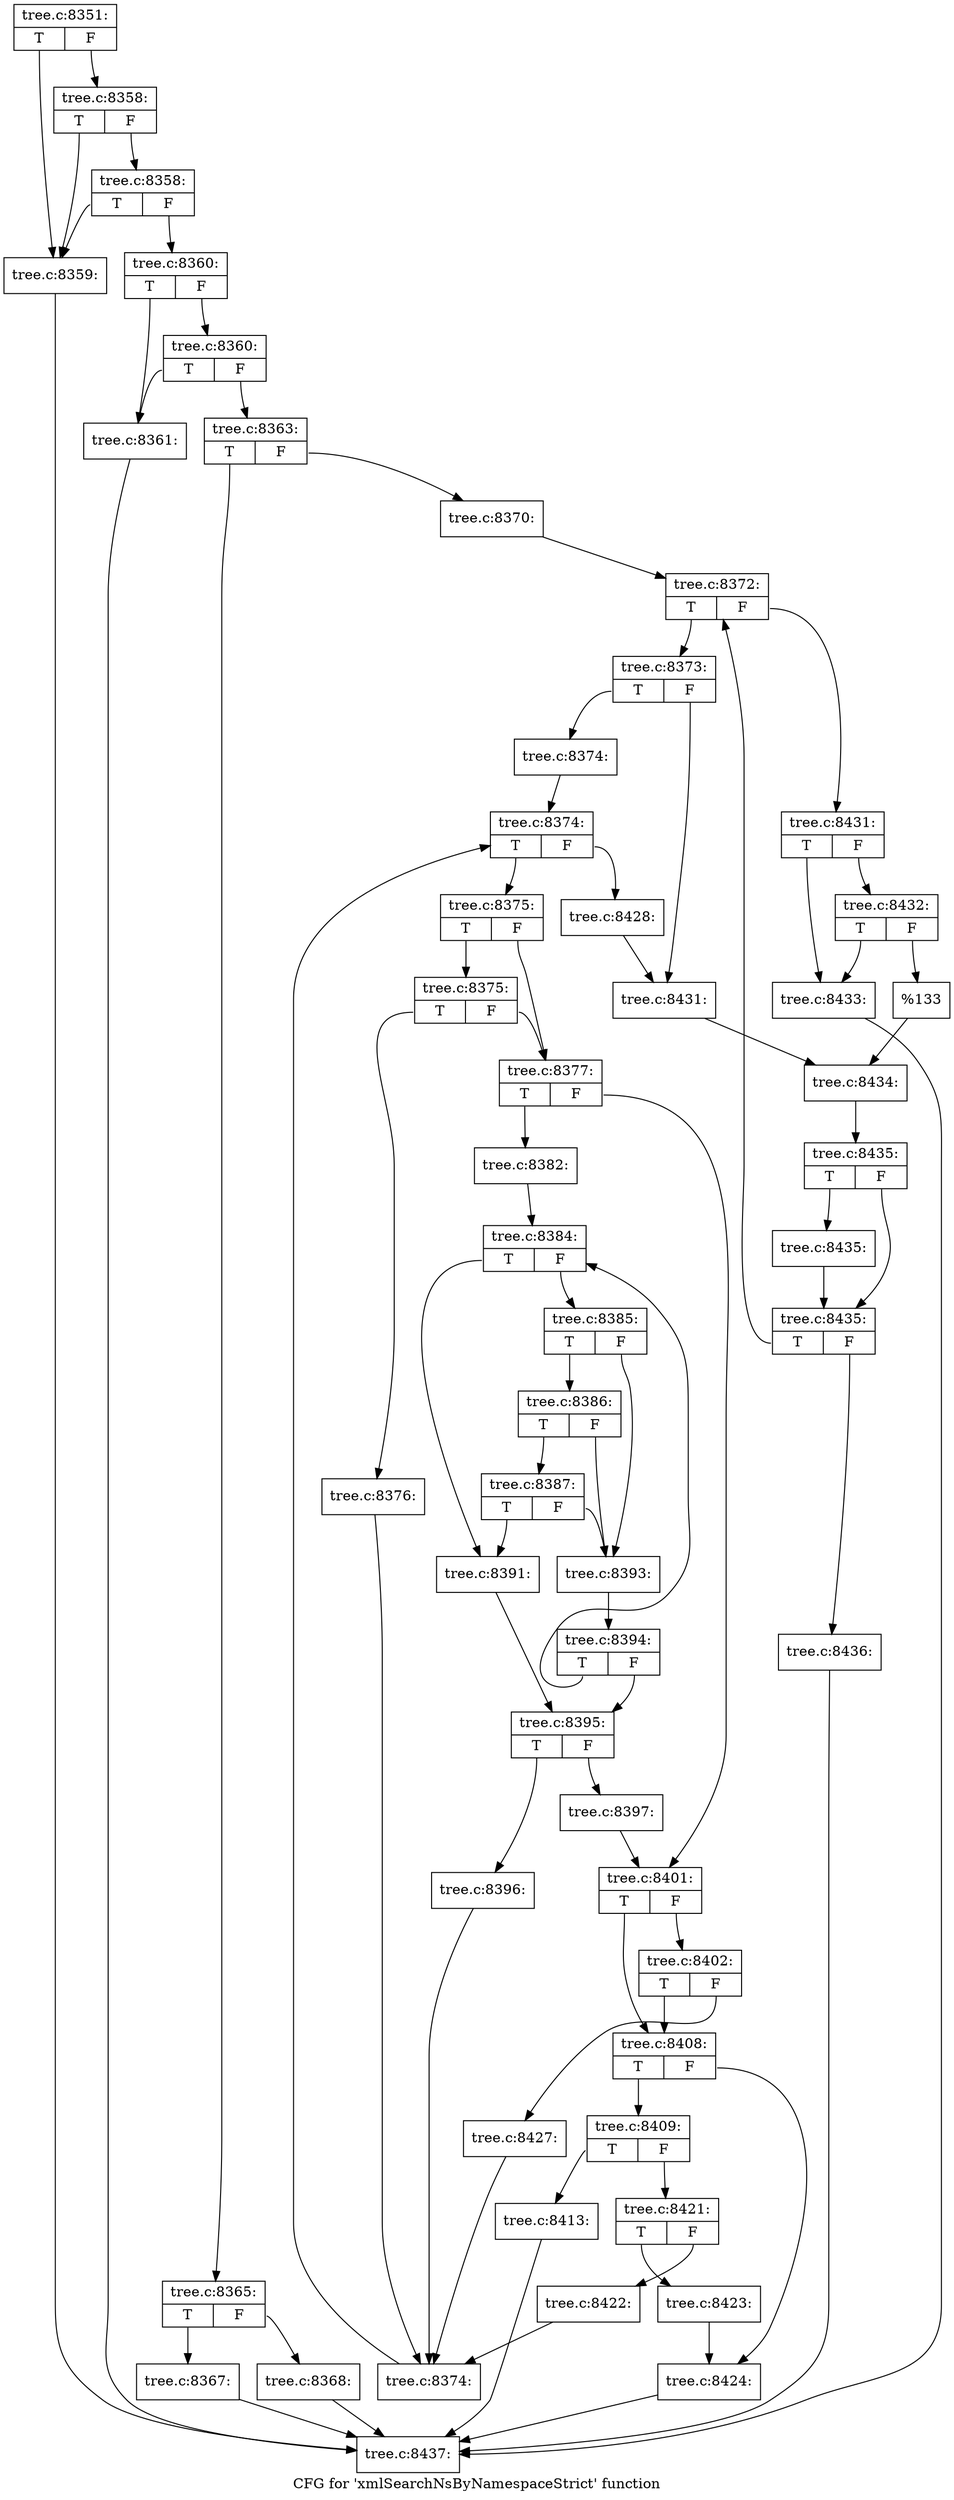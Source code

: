 digraph "CFG for 'xmlSearchNsByNamespaceStrict' function" {
	label="CFG for 'xmlSearchNsByNamespaceStrict' function";

	Node0x55ad0c01f990 [shape=record,label="{tree.c:8351:|{<s0>T|<s1>F}}"];
	Node0x55ad0c01f990:s0 -> Node0x55ad0c034860;
	Node0x55ad0c01f990:s1 -> Node0x55ad0c034980;
	Node0x55ad0c034980 [shape=record,label="{tree.c:8358:|{<s0>T|<s1>F}}"];
	Node0x55ad0c034980:s0 -> Node0x55ad0c034860;
	Node0x55ad0c034980:s1 -> Node0x55ad0c034900;
	Node0x55ad0c034900 [shape=record,label="{tree.c:8358:|{<s0>T|<s1>F}}"];
	Node0x55ad0c034900:s0 -> Node0x55ad0c034860;
	Node0x55ad0c034900:s1 -> Node0x55ad0c0348b0;
	Node0x55ad0c034860 [shape=record,label="{tree.c:8359:}"];
	Node0x55ad0c034860 -> Node0x55ad0c026030;
	Node0x55ad0c0348b0 [shape=record,label="{tree.c:8360:|{<s0>T|<s1>F}}"];
	Node0x55ad0c0348b0:s0 -> Node0x55ad0c0352a0;
	Node0x55ad0c0348b0:s1 -> Node0x55ad0c035340;
	Node0x55ad0c035340 [shape=record,label="{tree.c:8360:|{<s0>T|<s1>F}}"];
	Node0x55ad0c035340:s0 -> Node0x55ad0c0352a0;
	Node0x55ad0c035340:s1 -> Node0x55ad0c0352f0;
	Node0x55ad0c0352a0 [shape=record,label="{tree.c:8361:}"];
	Node0x55ad0c0352a0 -> Node0x55ad0c026030;
	Node0x55ad0c0352f0 [shape=record,label="{tree.c:8363:|{<s0>T|<s1>F}}"];
	Node0x55ad0c0352f0:s0 -> Node0x55ad0c035c90;
	Node0x55ad0c0352f0:s1 -> Node0x55ad0c035ce0;
	Node0x55ad0c035c90 [shape=record,label="{tree.c:8365:|{<s0>T|<s1>F}}"];
	Node0x55ad0c035c90:s0 -> Node0x55ad0c036300;
	Node0x55ad0c035c90:s1 -> Node0x55ad0c036350;
	Node0x55ad0c036300 [shape=record,label="{tree.c:8367:}"];
	Node0x55ad0c036300 -> Node0x55ad0c026030;
	Node0x55ad0c036350 [shape=record,label="{tree.c:8368:}"];
	Node0x55ad0c036350 -> Node0x55ad0c026030;
	Node0x55ad0c035ce0 [shape=record,label="{tree.c:8370:}"];
	Node0x55ad0c035ce0 -> Node0x55ad0c036cb0;
	Node0x55ad0c036cb0 [shape=record,label="{tree.c:8372:|{<s0>T|<s1>F}}"];
	Node0x55ad0c036cb0:s0 -> Node0x55ad0c036fa0;
	Node0x55ad0c036cb0:s1 -> Node0x55ad0c037040;
	Node0x55ad0c036fa0 [shape=record,label="{tree.c:8373:|{<s0>T|<s1>F}}"];
	Node0x55ad0c036fa0:s0 -> Node0x55ad0c037410;
	Node0x55ad0c036fa0:s1 -> Node0x55ad0c037460;
	Node0x55ad0c037410 [shape=record,label="{tree.c:8374:}"];
	Node0x55ad0c037410 -> Node0x55ad0c037ad0;
	Node0x55ad0c037ad0 [shape=record,label="{tree.c:8374:|{<s0>T|<s1>F}}"];
	Node0x55ad0c037ad0:s0 -> Node0x55ad0c037db0;
	Node0x55ad0c037ad0:s1 -> Node0x55ad0c037800;
	Node0x55ad0c037db0 [shape=record,label="{tree.c:8375:|{<s0>T|<s1>F}}"];
	Node0x55ad0c037db0:s0 -> Node0x55ad0c038190;
	Node0x55ad0c037db0:s1 -> Node0x55ad0c038140;
	Node0x55ad0c038190 [shape=record,label="{tree.c:8375:|{<s0>T|<s1>F}}"];
	Node0x55ad0c038190:s0 -> Node0x55ad0c0380f0;
	Node0x55ad0c038190:s1 -> Node0x55ad0c038140;
	Node0x55ad0c0380f0 [shape=record,label="{tree.c:8376:}"];
	Node0x55ad0c0380f0 -> Node0x55ad0c037d20;
	Node0x55ad0c038140 [shape=record,label="{tree.c:8377:|{<s0>T|<s1>F}}"];
	Node0x55ad0c038140:s0 -> Node0x55ad0c038790;
	Node0x55ad0c038140:s1 -> Node0x55ad0c0387e0;
	Node0x55ad0c038790 [shape=record,label="{tree.c:8382:}"];
	Node0x55ad0c038790 -> Node0x55ad0c038e10;
	Node0x55ad0c038e10 [shape=record,label="{tree.c:8384:|{<s0>T|<s1>F}}"];
	Node0x55ad0c038e10:s0 -> Node0x55ad0c039140;
	Node0x55ad0c038e10:s1 -> Node0x55ad0c0391e0;
	Node0x55ad0c0391e0 [shape=record,label="{tree.c:8385:|{<s0>T|<s1>F}}"];
	Node0x55ad0c0391e0:s0 -> Node0x55ad0c039780;
	Node0x55ad0c0391e0:s1 -> Node0x55ad0c039190;
	Node0x55ad0c039780 [shape=record,label="{tree.c:8386:|{<s0>T|<s1>F}}"];
	Node0x55ad0c039780:s0 -> Node0x55ad0c039700;
	Node0x55ad0c039780:s1 -> Node0x55ad0c039190;
	Node0x55ad0c039700 [shape=record,label="{tree.c:8387:|{<s0>T|<s1>F}}"];
	Node0x55ad0c039700:s0 -> Node0x55ad0c039140;
	Node0x55ad0c039700:s1 -> Node0x55ad0c039190;
	Node0x55ad0c039140 [shape=record,label="{tree.c:8391:}"];
	Node0x55ad0c039140 -> Node0x55ad0c038d70;
	Node0x55ad0c039190 [shape=record,label="{tree.c:8393:}"];
	Node0x55ad0c039190 -> Node0x55ad0c038dc0;
	Node0x55ad0c038dc0 [shape=record,label="{tree.c:8394:|{<s0>T|<s1>F}}"];
	Node0x55ad0c038dc0:s0 -> Node0x55ad0c038e10;
	Node0x55ad0c038dc0:s1 -> Node0x55ad0c038d70;
	Node0x55ad0c038d70 [shape=record,label="{tree.c:8395:|{<s0>T|<s1>F}}"];
	Node0x55ad0c038d70:s0 -> Node0x55ad0c03ab00;
	Node0x55ad0c038d70:s1 -> Node0x55ad0c03ab50;
	Node0x55ad0c03ab00 [shape=record,label="{tree.c:8396:}"];
	Node0x55ad0c03ab00 -> Node0x55ad0c037d20;
	Node0x55ad0c03ab50 [shape=record,label="{tree.c:8397:}"];
	Node0x55ad0c03ab50 -> Node0x55ad0c0387e0;
	Node0x55ad0c0387e0 [shape=record,label="{tree.c:8401:|{<s0>T|<s1>F}}"];
	Node0x55ad0c0387e0:s0 -> Node0x55ad0c03af90;
	Node0x55ad0c0387e0:s1 -> Node0x55ad0c03b030;
	Node0x55ad0c03b030 [shape=record,label="{tree.c:8402:|{<s0>T|<s1>F}}"];
	Node0x55ad0c03b030:s0 -> Node0x55ad0c03af90;
	Node0x55ad0c03b030:s1 -> Node0x55ad0c03afe0;
	Node0x55ad0c03af90 [shape=record,label="{tree.c:8408:|{<s0>T|<s1>F}}"];
	Node0x55ad0c03af90:s0 -> Node0x55ad0c03b980;
	Node0x55ad0c03af90:s1 -> Node0x55ad0c03b9d0;
	Node0x55ad0c03b980 [shape=record,label="{tree.c:8409:|{<s0>T|<s1>F}}"];
	Node0x55ad0c03b980:s0 -> Node0x55ad0c03c4f0;
	Node0x55ad0c03b980:s1 -> Node0x55ad0c03c540;
	Node0x55ad0c03c4f0 [shape=record,label="{tree.c:8413:}"];
	Node0x55ad0c03c4f0 -> Node0x55ad0c026030;
	Node0x55ad0c03c540 [shape=record,label="{tree.c:8421:|{<s0>T|<s1>F}}"];
	Node0x55ad0c03c540:s0 -> Node0x55ad0c03ca50;
	Node0x55ad0c03c540:s1 -> Node0x55ad0c03ca00;
	Node0x55ad0c03ca00 [shape=record,label="{tree.c:8422:}"];
	Node0x55ad0c03ca00 -> Node0x55ad0c037d20;
	Node0x55ad0c03ca50 [shape=record,label="{tree.c:8423:}"];
	Node0x55ad0c03ca50 -> Node0x55ad0c03b9d0;
	Node0x55ad0c03b9d0 [shape=record,label="{tree.c:8424:}"];
	Node0x55ad0c03b9d0 -> Node0x55ad0c026030;
	Node0x55ad0c03afe0 [shape=record,label="{tree.c:8427:}"];
	Node0x55ad0c03afe0 -> Node0x55ad0c037d20;
	Node0x55ad0c037d20 [shape=record,label="{tree.c:8374:}"];
	Node0x55ad0c037d20 -> Node0x55ad0c037ad0;
	Node0x55ad0c037800 [shape=record,label="{tree.c:8428:}"];
	Node0x55ad0c037800 -> Node0x55ad0c037460;
	Node0x55ad0c037460 [shape=record,label="{tree.c:8431:}"];
	Node0x55ad0c037460 -> Node0x55ad0c036ff0;
	Node0x55ad0c037040 [shape=record,label="{tree.c:8431:|{<s0>T|<s1>F}}"];
	Node0x55ad0c037040:s0 -> Node0x55ad0c03db10;
	Node0x55ad0c037040:s1 -> Node0x55ad0c03dbb0;
	Node0x55ad0c03dbb0 [shape=record,label="{tree.c:8432:|{<s0>T|<s1>F}}"];
	Node0x55ad0c03dbb0:s0 -> Node0x55ad0c03db10;
	Node0x55ad0c03dbb0:s1 -> Node0x55ad0c03db60;
	Node0x55ad0c03db10 [shape=record,label="{tree.c:8433:}"];
	Node0x55ad0c03db10 -> Node0x55ad0c026030;
	Node0x55ad0c03db60 [shape=record,label="{%133}"];
	Node0x55ad0c03db60 -> Node0x55ad0c036ff0;
	Node0x55ad0c036ff0 [shape=record,label="{tree.c:8434:}"];
	Node0x55ad0c036ff0 -> Node0x55ad0c036c60;
	Node0x55ad0c036c60 [shape=record,label="{tree.c:8435:|{<s0>T|<s1>F}}"];
	Node0x55ad0c036c60:s0 -> Node0x55ad0c03e8d0;
	Node0x55ad0c036c60:s1 -> Node0x55ad0c03e880;
	Node0x55ad0c03e8d0 [shape=record,label="{tree.c:8435:}"];
	Node0x55ad0c03e8d0 -> Node0x55ad0c03e880;
	Node0x55ad0c03e880 [shape=record,label="{tree.c:8435:|{<s0>T|<s1>F}}"];
	Node0x55ad0c03e880:s0 -> Node0x55ad0c036cb0;
	Node0x55ad0c03e880:s1 -> Node0x55ad0c036c10;
	Node0x55ad0c036c10 [shape=record,label="{tree.c:8436:}"];
	Node0x55ad0c036c10 -> Node0x55ad0c026030;
	Node0x55ad0c026030 [shape=record,label="{tree.c:8437:}"];
}
